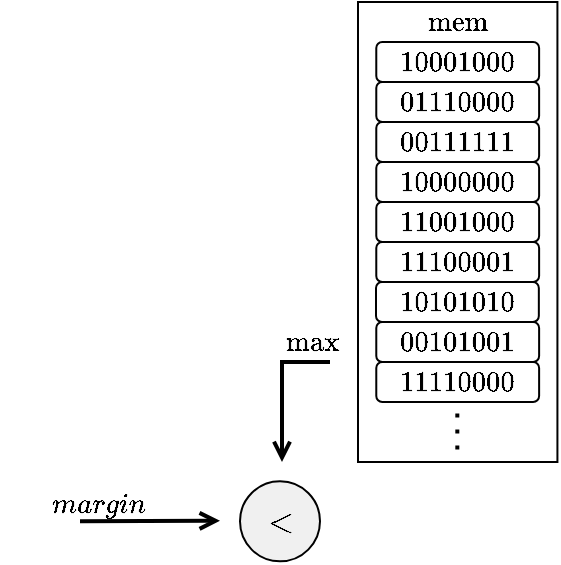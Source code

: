 <mxfile version="26.2.2">
  <diagram name="Page-1" id="GQhkQCtYilufh4gHV34r">
    <mxGraphModel dx="728" dy="1225" grid="1" gridSize="10" guides="1" tooltips="1" connect="1" arrows="1" fold="1" page="1" pageScale="1" pageWidth="595" pageHeight="842" math="1" shadow="0">
      <root>
        <mxCell id="0" />
        <mxCell id="1" parent="0" />
        <mxCell id="9Us6M7-slf2VWFQs3xfb-2" value="" style="rounded=0;whiteSpace=wrap;html=1;" parent="1" vertex="1">
          <mxGeometry x="248" y="-790" width="99.71" height="230" as="geometry" />
        </mxCell>
        <mxCell id="9Us6M7-slf2VWFQs3xfb-3" value="$$11100001$$" style="rounded=1;whiteSpace=wrap;html=1;" parent="1" vertex="1">
          <mxGeometry x="257.14" y="-670" width="81.42" height="20" as="geometry" />
        </mxCell>
        <mxCell id="9Us6M7-slf2VWFQs3xfb-4" value="$$11001000$$" style="rounded=1;whiteSpace=wrap;html=1;" parent="1" vertex="1">
          <mxGeometry x="257.14" y="-690" width="81.42" height="20" as="geometry" />
        </mxCell>
        <mxCell id="9Us6M7-slf2VWFQs3xfb-5" value="$$10000000$$" style="rounded=1;whiteSpace=wrap;html=1;" parent="1" vertex="1">
          <mxGeometry x="257.14" y="-710" width="81.42" height="20" as="geometry" />
        </mxCell>
        <mxCell id="9Us6M7-slf2VWFQs3xfb-6" value="$$00111111$$" style="rounded=1;whiteSpace=wrap;html=1;" parent="1" vertex="1">
          <mxGeometry x="257.14" y="-730" width="81.42" height="20" as="geometry" />
        </mxCell>
        <mxCell id="9Us6M7-slf2VWFQs3xfb-7" value="$$01110000$$" style="rounded=1;whiteSpace=wrap;html=1;" parent="1" vertex="1">
          <mxGeometry x="257.14" y="-750" width="81.42" height="20" as="geometry" />
        </mxCell>
        <mxCell id="9Us6M7-slf2VWFQs3xfb-8" value="$$10001000$$" style="rounded=1;whiteSpace=wrap;html=1;" parent="1" vertex="1">
          <mxGeometry x="257.14" y="-770" width="81.42" height="20" as="geometry" />
        </mxCell>
        <mxCell id="9Us6M7-slf2VWFQs3xfb-9" value="$$00101001$$" style="rounded=1;whiteSpace=wrap;html=1;" parent="1" vertex="1">
          <mxGeometry x="257.14" y="-630" width="81.42" height="20" as="geometry" />
        </mxCell>
        <mxCell id="9Us6M7-slf2VWFQs3xfb-10" value="$$10101010$$" style="rounded=1;whiteSpace=wrap;html=1;" parent="1" vertex="1">
          <mxGeometry x="257" y="-650" width="81.42" height="20" as="geometry" />
        </mxCell>
        <mxCell id="9Us6M7-slf2VWFQs3xfb-11" value="$$11110000$$" style="rounded=1;whiteSpace=wrap;html=1;" parent="1" vertex="1">
          <mxGeometry x="257.14" y="-610" width="81.42" height="20" as="geometry" />
        </mxCell>
        <mxCell id="9Us6M7-slf2VWFQs3xfb-13" value="" style="endArrow=none;dashed=1;html=1;dashPattern=1 3;strokeWidth=2;rounded=0;" parent="1" edge="1">
          <mxGeometry width="50" height="50" relative="1" as="geometry">
            <mxPoint x="297.66" y="-584.2" as="sourcePoint" />
            <mxPoint x="297.66" y="-564" as="targetPoint" />
          </mxGeometry>
        </mxCell>
        <mxCell id="9Us6M7-slf2VWFQs3xfb-14" value="" style="ellipse;whiteSpace=wrap;html=1;aspect=fixed;fillColor=#F0F0F0;" parent="1" vertex="1">
          <mxGeometry x="189" y="-550.35" width="40" height="40" as="geometry" />
        </mxCell>
        <mxCell id="9Us6M7-slf2VWFQs3xfb-15" value="&lt;font style=&quot;font-size: 14px;&quot;&gt;$$\lt$$&lt;/font&gt;" style="text;html=1;align=center;verticalAlign=middle;whiteSpace=wrap;rounded=0;" parent="1" vertex="1">
          <mxGeometry x="203.234" y="-536.696" width="11.538" height="12.698" as="geometry" />
        </mxCell>
        <mxCell id="9Us6M7-slf2VWFQs3xfb-16" value="$$\text{max}$$" style="text;html=1;align=center;verticalAlign=middle;whiteSpace=wrap;rounded=0;" parent="1" vertex="1">
          <mxGeometry x="210" y="-630" width="30" height="20" as="geometry" />
        </mxCell>
        <mxCell id="9Us6M7-slf2VWFQs3xfb-17" value="" style="endArrow=open;html=1;rounded=0;strokeWidth=2;endFill=0;" parent="1" edge="1">
          <mxGeometry width="50" height="50" relative="1" as="geometry">
            <mxPoint x="109" y="-530.35" as="sourcePoint" />
            <mxPoint x="179" y="-530.59" as="targetPoint" />
          </mxGeometry>
        </mxCell>
        <mxCell id="9Us6M7-slf2VWFQs3xfb-18" value="" style="endArrow=open;html=1;rounded=0;endFill=0;strokeWidth=2;" parent="1" edge="1">
          <mxGeometry width="50" height="50" relative="1" as="geometry">
            <mxPoint x="234" y="-610" as="sourcePoint" />
            <mxPoint x="210" y="-560" as="targetPoint" />
            <Array as="points">
              <mxPoint x="210" y="-610" />
            </Array>
          </mxGeometry>
        </mxCell>
        <mxCell id="9Us6M7-slf2VWFQs3xfb-19" value="$$\textit{margin}$$" style="text;html=1;align=center;verticalAlign=middle;whiteSpace=wrap;rounded=0;" parent="1" vertex="1">
          <mxGeometry x="89" y="-554" width="60" height="30" as="geometry" />
        </mxCell>
        <mxCell id="9Us6M7-slf2VWFQs3xfb-20" value="$$\text{mem}$$" style="text;html=1;align=center;verticalAlign=middle;whiteSpace=wrap;rounded=0;" parent="1" vertex="1">
          <mxGeometry x="276.85" y="-790" width="42" height="20" as="geometry" />
        </mxCell>
      </root>
    </mxGraphModel>
  </diagram>
</mxfile>
